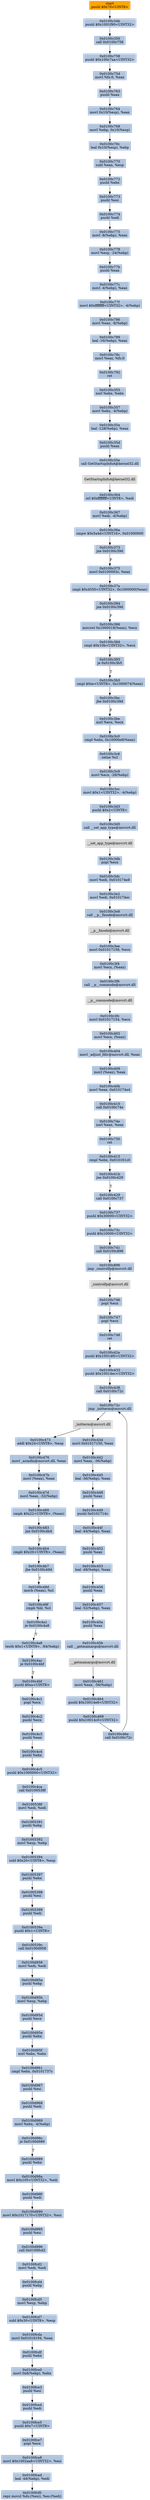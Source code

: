 digraph G {
node[shape=rectangle,style=filled,fillcolor=lightsteelblue,color=lightsteelblue]
bgcolor="transparent"
a0x0100c349pushl_0x70UINT8[label="start\npushl $0x70<UINT8>",color="lightgrey",fillcolor="orange"];
a0x0100c34bpushl_0x1001f90UINT32[label="0x0100c34b\npushl $0x1001f90<UINT32>"];
a0x0100c350call_0x0100c758[label="0x0100c350\ncall 0x0100c758"];
a0x0100c758pushl_0x100c7aaUINT32[label="0x0100c758\npushl $0x100c7aa<UINT32>"];
a0x0100c75dmovl_fs_0_eax[label="0x0100c75d\nmovl %fs:0, %eax"];
a0x0100c763pushl_eax[label="0x0100c763\npushl %eax"];
a0x0100c764movl_0x10esp__eax[label="0x0100c764\nmovl 0x10(%esp), %eax"];
a0x0100c768movl_ebp_0x10esp_[label="0x0100c768\nmovl %ebp, 0x10(%esp)"];
a0x0100c76cleal_0x10esp__ebp[label="0x0100c76c\nleal 0x10(%esp), %ebp"];
a0x0100c770subl_eax_esp[label="0x0100c770\nsubl %eax, %esp"];
a0x0100c772pushl_ebx[label="0x0100c772\npushl %ebx"];
a0x0100c773pushl_esi[label="0x0100c773\npushl %esi"];
a0x0100c774pushl_edi[label="0x0100c774\npushl %edi"];
a0x0100c775movl__8ebp__eax[label="0x0100c775\nmovl -8(%ebp), %eax"];
a0x0100c778movl_esp__24ebp_[label="0x0100c778\nmovl %esp, -24(%ebp)"];
a0x0100c77bpushl_eax[label="0x0100c77b\npushl %eax"];
a0x0100c77cmovl__4ebp__eax[label="0x0100c77c\nmovl -4(%ebp), %eax"];
a0x0100c77fmovl_0xffffffffUINT32__4ebp_[label="0x0100c77f\nmovl $0xffffffff<UINT32>, -4(%ebp)"];
a0x0100c786movl_eax__8ebp_[label="0x0100c786\nmovl %eax, -8(%ebp)"];
a0x0100c789leal__16ebp__eax[label="0x0100c789\nleal -16(%ebp), %eax"];
a0x0100c78cmovl_eax_fs_0[label="0x0100c78c\nmovl %eax, %fs:0"];
a0x0100c792ret[label="0x0100c792\nret"];
a0x0100c355xorl_ebx_ebx[label="0x0100c355\nxorl %ebx, %ebx"];
a0x0100c357movl_ebx__4ebp_[label="0x0100c357\nmovl %ebx, -4(%ebp)"];
a0x0100c35aleal__128ebp__eax[label="0x0100c35a\nleal -128(%ebp), %eax"];
a0x0100c35dpushl_eax[label="0x0100c35d\npushl %eax"];
a0x0100c35ecall_GetStartupInfoA_kernel32_dll[label="0x0100c35e\ncall GetStartupInfoA@kernel32.dll"];
GetStartupInfoA_kernel32_dll[label="GetStartupInfoA@kernel32.dll",color="lightgrey",fillcolor="lightgrey"];
a0x0100c364orl_0xffffffffUINT8_edi[label="0x0100c364\norl $0xffffffff<UINT8>, %edi"];
a0x0100c367movl_edi__4ebp_[label="0x0100c367\nmovl %edi, -4(%ebp)"];
a0x0100c36acmpw_0x5a4dUINT16_0x01000000[label="0x0100c36a\ncmpw $0x5a4d<UINT16>, 0x01000000"];
a0x0100c373jne_0x0100c39d[label="0x0100c373\njne 0x0100c39d"];
a0x0100c375movl_0x0100003c_eax[label="0x0100c375\nmovl 0x0100003c, %eax"];
a0x0100c37acmpl_0x4550UINT32_0x1000000eax_[label="0x0100c37a\ncmpl $0x4550<UINT32>, 0x1000000(%eax)"];
a0x0100c384jne_0x0100c39d[label="0x0100c384\njne 0x0100c39d"];
a0x0100c386movzwl_0x1000018eax__ecx[label="0x0100c386\nmovzwl 0x1000018(%eax), %ecx"];
a0x0100c38dcmpl_0x10bUINT32_ecx[label="0x0100c38d\ncmpl $0x10b<UINT32>, %ecx"];
a0x0100c393je_0x0100c3b5[label="0x0100c393\nje 0x0100c3b5"];
a0x0100c3b5cmpl_0xeUINT8_0x1000074eax_[label="0x0100c3b5\ncmpl $0xe<UINT8>, 0x1000074(%eax)"];
a0x0100c3bcjbe_0x0100c39d[label="0x0100c3bc\njbe 0x0100c39d"];
a0x0100c3bexorl_ecx_ecx[label="0x0100c3be\nxorl %ecx, %ecx"];
a0x0100c3c0cmpl_ebx_0x10000e8eax_[label="0x0100c3c0\ncmpl %ebx, 0x10000e8(%eax)"];
a0x0100c3c6setne_cl[label="0x0100c3c6\nsetne %cl"];
a0x0100c3c9movl_ecx__28ebp_[label="0x0100c3c9\nmovl %ecx, -28(%ebp)"];
a0x0100c3ccmovl_0x1UINT32__4ebp_[label="0x0100c3cc\nmovl $0x1<UINT32>, -4(%ebp)"];
a0x0100c3d3pushl_0x2UINT8[label="0x0100c3d3\npushl $0x2<UINT8>"];
a0x0100c3d5call___set_app_type_msvcrt_dll[label="0x0100c3d5\ncall __set_app_type@msvcrt.dll"];
a__set_app_type_msvcrt_dll[label="__set_app_type@msvcrt.dll",color="lightgrey",fillcolor="lightgrey"];
a0x0100c3dbpopl_ecx[label="0x0100c3db\npopl %ecx"];
a0x0100c3dcmovl_edi_0x010174e8[label="0x0100c3dc\nmovl %edi, 0x010174e8"];
a0x0100c3e2movl_edi_0x010174ec[label="0x0100c3e2\nmovl %edi, 0x010174ec"];
a0x0100c3e8call___p__fmode_msvcrt_dll[label="0x0100c3e8\ncall __p__fmode@msvcrt.dll"];
a__p__fmode_msvcrt_dll[label="__p__fmode@msvcrt.dll",color="lightgrey",fillcolor="lightgrey"];
a0x0100c3eemovl_0x01017158_ecx[label="0x0100c3ee\nmovl 0x01017158, %ecx"];
a0x0100c3f4movl_ecx_eax_[label="0x0100c3f4\nmovl %ecx, (%eax)"];
a0x0100c3f6call___p__commode_msvcrt_dll[label="0x0100c3f6\ncall __p__commode@msvcrt.dll"];
a__p__commode_msvcrt_dll[label="__p__commode@msvcrt.dll",color="lightgrey",fillcolor="lightgrey"];
a0x0100c3fcmovl_0x01017154_ecx[label="0x0100c3fc\nmovl 0x01017154, %ecx"];
a0x0100c402movl_ecx_eax_[label="0x0100c402\nmovl %ecx, (%eax)"];
a0x0100c404movl__adjust_fdiv_msvcrt_dll_eax[label="0x0100c404\nmovl _adjust_fdiv@msvcrt.dll, %eax"];
a0x0100c409movl_eax__eax[label="0x0100c409\nmovl (%eax), %eax"];
a0x0100c40bmovl_eax_0x010174e4[label="0x0100c40b\nmovl %eax, 0x010174e4"];
a0x0100c410call_0x0100c74e[label="0x0100c410\ncall 0x0100c74e"];
a0x0100c74exorl_eax_eax[label="0x0100c74e\nxorl %eax, %eax"];
a0x0100c750ret[label="0x0100c750\nret"];
a0x0100c415cmpl_ebx_0x010161c0[label="0x0100c415\ncmpl %ebx, 0x010161c0"];
a0x0100c41bjne_0x0100c429[label="0x0100c41b\njne 0x0100c429"];
a0x0100c429call_0x0100c737[label="0x0100c429\ncall 0x0100c737"];
a0x0100c737pushl_0x30000UINT32[label="0x0100c737\npushl $0x30000<UINT32>"];
a0x0100c73cpushl_0x10000UINT32[label="0x0100c73c\npushl $0x10000<UINT32>"];
a0x0100c741call_0x0100c896[label="0x0100c741\ncall 0x0100c896"];
a0x0100c896jmp__controlfp_msvcrt_dll[label="0x0100c896\njmp _controlfp@msvcrt.dll"];
a_controlfp_msvcrt_dll[label="_controlfp@msvcrt.dll",color="lightgrey",fillcolor="lightgrey"];
a0x0100c746popl_ecx[label="0x0100c746\npopl %ecx"];
a0x0100c747popl_ecx[label="0x0100c747\npopl %ecx"];
a0x0100c748ret[label="0x0100c748\nret"];
a0x0100c42epushl_0x10014f0UINT32[label="0x0100c42e\npushl $0x10014f0<UINT32>"];
a0x0100c433pushl_0x10014ecUINT32[label="0x0100c433\npushl $0x10014ec<UINT32>"];
a0x0100c438call_0x0100c72c[label="0x0100c438\ncall 0x0100c72c"];
a0x0100c72cjmp__initterm_msvcrt_dll[label="0x0100c72c\njmp _initterm@msvcrt.dll"];
a_initterm_msvcrt_dll[label="_initterm@msvcrt.dll",color="lightgrey",fillcolor="lightgrey"];
a0x0100c43dmovl_0x01017150_eax[label="0x0100c43d\nmovl 0x01017150, %eax"];
a0x0100c442movl_eax__36ebp_[label="0x0100c442\nmovl %eax, -36(%ebp)"];
a0x0100c445leal__36ebp__eax[label="0x0100c445\nleal -36(%ebp), %eax"];
a0x0100c448pushl_eax[label="0x0100c448\npushl %eax"];
a0x0100c449pushl_0x0101714c[label="0x0100c449\npushl 0x0101714c"];
a0x0100c44fleal__44ebp__eax[label="0x0100c44f\nleal -44(%ebp), %eax"];
a0x0100c452pushl_eax[label="0x0100c452\npushl %eax"];
a0x0100c453leal__48ebp__eax[label="0x0100c453\nleal -48(%ebp), %eax"];
a0x0100c456pushl_eax[label="0x0100c456\npushl %eax"];
a0x0100c457leal__52ebp__eax[label="0x0100c457\nleal -52(%ebp), %eax"];
a0x0100c45apushl_eax[label="0x0100c45a\npushl %eax"];
a0x0100c45bcall___getmainargs_msvcrt_dll[label="0x0100c45b\ncall __getmainargs@msvcrt.dll"];
a__getmainargs_msvcrt_dll[label="__getmainargs@msvcrt.dll",color="lightgrey",fillcolor="lightgrey"];
a0x0100c461movl_eax__56ebp_[label="0x0100c461\nmovl %eax, -56(%ebp)"];
a0x0100c464pushl_0x10014e8UINT32[label="0x0100c464\npushl $0x10014e8<UINT32>"];
a0x0100c469pushl_0x10014c0UINT32[label="0x0100c469\npushl $0x10014c0<UINT32>"];
a0x0100c46ecall_0x0100c72c[label="0x0100c46e\ncall 0x0100c72c"];
a0x0100c473addl_0x24UINT8_esp[label="0x0100c473\naddl $0x24<UINT8>, %esp"];
a0x0100c476movl__acmdln_msvcrt_dll_eax[label="0x0100c476\nmovl _acmdln@msvcrt.dll, %eax"];
a0x0100c47bmovl_eax__eax[label="0x0100c47b\nmovl (%eax), %eax"];
a0x0100c47dmovl_eax__32ebp_[label="0x0100c47d\nmovl %eax, -32(%ebp)"];
a0x0100c480cmpb_0x22UINT8_eax_[label="0x0100c480\ncmpb $0x22<UINT8>, (%eax)"];
a0x0100c483jne_0x0100c4b4[label="0x0100c483\njne 0x0100c4b4"];
a0x0100c4b4cmpb_0x20UINT8_eax_[label="0x0100c4b4\ncmpb $0x20<UINT8>, (%eax)"];
a0x0100c4b7jbe_0x0100c49d[label="0x0100c4b7\njbe 0x0100c49d"];
a0x0100c49dmovb_eax__cl[label="0x0100c49d\nmovb (%eax), %cl"];
a0x0100c49fcmpb_bl_cl[label="0x0100c49f\ncmpb %bl, %cl"];
a0x0100c4a1je_0x0100c4a8[label="0x0100c4a1\nje 0x0100c4a8"];
a0x0100c4a8testb_0x1UINT8__84ebp_[label="0x0100c4a8\ntestb $0x1<UINT8>, -84(%ebp)"];
a0x0100c4acje_0x0100c4bf[label="0x0100c4ac\nje 0x0100c4bf"];
a0x0100c4bfpushl_0xaUINT8[label="0x0100c4bf\npushl $0xa<UINT8>"];
a0x0100c4c1popl_ecx[label="0x0100c4c1\npopl %ecx"];
a0x0100c4c2pushl_ecx[label="0x0100c4c2\npushl %ecx"];
a0x0100c4c3pushl_eax[label="0x0100c4c3\npushl %eax"];
a0x0100c4c4pushl_ebx[label="0x0100c4c4\npushl %ebx"];
a0x0100c4c5pushl_0x1000000UINT32[label="0x0100c4c5\npushl $0x1000000<UINT32>"];
a0x0100c4cacall_0x0100538f[label="0x0100c4ca\ncall 0x0100538f"];
a0x0100538fmovl_edi_edi[label="0x0100538f\nmovl %edi, %edi"];
a0x01005391pushl_ebp[label="0x01005391\npushl %ebp"];
a0x01005392movl_esp_ebp[label="0x01005392\nmovl %esp, %ebp"];
a0x01005394subl_0x20UINT8_esp[label="0x01005394\nsubl $0x20<UINT8>, %esp"];
a0x01005397pushl_ebx[label="0x01005397\npushl %ebx"];
a0x01005398pushl_esi[label="0x01005398\npushl %esi"];
a0x01005399pushl_edi[label="0x01005399\npushl %edi"];
a0x0100539apushl_0x1UINT8[label="0x0100539a\npushl $0x1<UINT8>"];
a0x0100539ccall_0x0100d958[label="0x0100539c\ncall 0x0100d958"];
a0x0100d958movl_edi_edi[label="0x0100d958\nmovl %edi, %edi"];
a0x0100d95apushl_ebp[label="0x0100d95a\npushl %ebp"];
a0x0100d95bmovl_esp_ebp[label="0x0100d95b\nmovl %esp, %ebp"];
a0x0100d95dpushl_ecx[label="0x0100d95d\npushl %ecx"];
a0x0100d95epushl_ebx[label="0x0100d95e\npushl %ebx"];
a0x0100d95fxorl_ebx_ebx[label="0x0100d95f\nxorl %ebx, %ebx"];
a0x0100d961cmpl_ebx_0x0101737c[label="0x0100d961\ncmpl %ebx, 0x0101737c"];
a0x0100d967pushl_esi[label="0x0100d967\npushl %esi"];
a0x0100d968pushl_edi[label="0x0100d968\npushl %edi"];
a0x0100d969movl_ebx__4ebp_[label="0x0100d969\nmovl %ebx, -4(%ebp)"];
a0x0100d96cje_0x0100d989[label="0x0100d96c\nje 0x0100d989"];
a0x0100d989pushl_ebx[label="0x0100d989\npushl %ebx"];
a0x0100d98amovl_0x105UINT32_edi[label="0x0100d98a\nmovl $0x105<UINT32>, %edi"];
a0x0100d98fpushl_edi[label="0x0100d98f\npushl %edi"];
a0x0100d990movl_0x1017170UINT32_esi[label="0x0100d990\nmovl $0x1017170<UINT32>, %esi"];
a0x0100d995pushl_esi[label="0x0100d995\npushl %esi"];
a0x0100d996call_0x0100fcd2[label="0x0100d996\ncall 0x0100fcd2"];
a0x0100fcd2movl_edi_edi[label="0x0100fcd2\nmovl %edi, %edi"];
a0x0100fcd4pushl_ebp[label="0x0100fcd4\npushl %ebp"];
a0x0100fcd5movl_esp_ebp[label="0x0100fcd5\nmovl %esp, %ebp"];
a0x0100fcd7subl_0x30UINT8_esp[label="0x0100fcd7\nsubl $0x30<UINT8>, %esp"];
a0x0100fcdamovl_0x01016194_eax[label="0x0100fcda\nmovl 0x01016194, %eax"];
a0x0100fcdfpushl_ebx[label="0x0100fcdf\npushl %ebx"];
a0x0100fce0movl_0x8ebp__ebx[label="0x0100fce0\nmovl 0x8(%ebp), %ebx"];
a0x0100fce3pushl_esi[label="0x0100fce3\npushl %esi"];
a0x0100fce4pushl_edi[label="0x0100fce4\npushl %edi"];
a0x0100fce5pushl_0x7UINT8[label="0x0100fce5\npushl $0x7<UINT8>"];
a0x0100fce7popl_ecx[label="0x0100fce7\npopl %ecx"];
a0x0100fce8movl_0x1002aa8UINT32_esi[label="0x0100fce8\nmovl $0x1002aa8<UINT32>, %esi"];
a0x0100fcedleal__44ebp__edi[label="0x0100fced\nleal -44(%ebp), %edi"];
a0x0100fcf0repz_movsl_ds_esi__es_edi_[label="0x0100fcf0\nrepz movsl %ds:(%esi), %es:(%edi)"];
a0x0100c349pushl_0x70UINT8 -> a0x0100c34bpushl_0x1001f90UINT32 [color="#000000"];
a0x0100c34bpushl_0x1001f90UINT32 -> a0x0100c350call_0x0100c758 [color="#000000"];
a0x0100c350call_0x0100c758 -> a0x0100c758pushl_0x100c7aaUINT32 [color="#000000"];
a0x0100c758pushl_0x100c7aaUINT32 -> a0x0100c75dmovl_fs_0_eax [color="#000000"];
a0x0100c75dmovl_fs_0_eax -> a0x0100c763pushl_eax [color="#000000"];
a0x0100c763pushl_eax -> a0x0100c764movl_0x10esp__eax [color="#000000"];
a0x0100c764movl_0x10esp__eax -> a0x0100c768movl_ebp_0x10esp_ [color="#000000"];
a0x0100c768movl_ebp_0x10esp_ -> a0x0100c76cleal_0x10esp__ebp [color="#000000"];
a0x0100c76cleal_0x10esp__ebp -> a0x0100c770subl_eax_esp [color="#000000"];
a0x0100c770subl_eax_esp -> a0x0100c772pushl_ebx [color="#000000"];
a0x0100c772pushl_ebx -> a0x0100c773pushl_esi [color="#000000"];
a0x0100c773pushl_esi -> a0x0100c774pushl_edi [color="#000000"];
a0x0100c774pushl_edi -> a0x0100c775movl__8ebp__eax [color="#000000"];
a0x0100c775movl__8ebp__eax -> a0x0100c778movl_esp__24ebp_ [color="#000000"];
a0x0100c778movl_esp__24ebp_ -> a0x0100c77bpushl_eax [color="#000000"];
a0x0100c77bpushl_eax -> a0x0100c77cmovl__4ebp__eax [color="#000000"];
a0x0100c77cmovl__4ebp__eax -> a0x0100c77fmovl_0xffffffffUINT32__4ebp_ [color="#000000"];
a0x0100c77fmovl_0xffffffffUINT32__4ebp_ -> a0x0100c786movl_eax__8ebp_ [color="#000000"];
a0x0100c786movl_eax__8ebp_ -> a0x0100c789leal__16ebp__eax [color="#000000"];
a0x0100c789leal__16ebp__eax -> a0x0100c78cmovl_eax_fs_0 [color="#000000"];
a0x0100c78cmovl_eax_fs_0 -> a0x0100c792ret [color="#000000"];
a0x0100c792ret -> a0x0100c355xorl_ebx_ebx [color="#000000"];
a0x0100c355xorl_ebx_ebx -> a0x0100c357movl_ebx__4ebp_ [color="#000000"];
a0x0100c357movl_ebx__4ebp_ -> a0x0100c35aleal__128ebp__eax [color="#000000"];
a0x0100c35aleal__128ebp__eax -> a0x0100c35dpushl_eax [color="#000000"];
a0x0100c35dpushl_eax -> a0x0100c35ecall_GetStartupInfoA_kernel32_dll [color="#000000"];
a0x0100c35ecall_GetStartupInfoA_kernel32_dll -> GetStartupInfoA_kernel32_dll [color="#000000"];
GetStartupInfoA_kernel32_dll -> a0x0100c364orl_0xffffffffUINT8_edi [color="#000000"];
a0x0100c364orl_0xffffffffUINT8_edi -> a0x0100c367movl_edi__4ebp_ [color="#000000"];
a0x0100c367movl_edi__4ebp_ -> a0x0100c36acmpw_0x5a4dUINT16_0x01000000 [color="#000000"];
a0x0100c36acmpw_0x5a4dUINT16_0x01000000 -> a0x0100c373jne_0x0100c39d [color="#000000"];
a0x0100c373jne_0x0100c39d -> a0x0100c375movl_0x0100003c_eax [color="#000000",label="F"];
a0x0100c375movl_0x0100003c_eax -> a0x0100c37acmpl_0x4550UINT32_0x1000000eax_ [color="#000000"];
a0x0100c37acmpl_0x4550UINT32_0x1000000eax_ -> a0x0100c384jne_0x0100c39d [color="#000000"];
a0x0100c384jne_0x0100c39d -> a0x0100c386movzwl_0x1000018eax__ecx [color="#000000",label="F"];
a0x0100c386movzwl_0x1000018eax__ecx -> a0x0100c38dcmpl_0x10bUINT32_ecx [color="#000000"];
a0x0100c38dcmpl_0x10bUINT32_ecx -> a0x0100c393je_0x0100c3b5 [color="#000000"];
a0x0100c393je_0x0100c3b5 -> a0x0100c3b5cmpl_0xeUINT8_0x1000074eax_ [color="#000000",label="T"];
a0x0100c3b5cmpl_0xeUINT8_0x1000074eax_ -> a0x0100c3bcjbe_0x0100c39d [color="#000000"];
a0x0100c3bcjbe_0x0100c39d -> a0x0100c3bexorl_ecx_ecx [color="#000000",label="F"];
a0x0100c3bexorl_ecx_ecx -> a0x0100c3c0cmpl_ebx_0x10000e8eax_ [color="#000000"];
a0x0100c3c0cmpl_ebx_0x10000e8eax_ -> a0x0100c3c6setne_cl [color="#000000"];
a0x0100c3c6setne_cl -> a0x0100c3c9movl_ecx__28ebp_ [color="#000000"];
a0x0100c3c9movl_ecx__28ebp_ -> a0x0100c3ccmovl_0x1UINT32__4ebp_ [color="#000000"];
a0x0100c3ccmovl_0x1UINT32__4ebp_ -> a0x0100c3d3pushl_0x2UINT8 [color="#000000"];
a0x0100c3d3pushl_0x2UINT8 -> a0x0100c3d5call___set_app_type_msvcrt_dll [color="#000000"];
a0x0100c3d5call___set_app_type_msvcrt_dll -> a__set_app_type_msvcrt_dll [color="#000000"];
a__set_app_type_msvcrt_dll -> a0x0100c3dbpopl_ecx [color="#000000"];
a0x0100c3dbpopl_ecx -> a0x0100c3dcmovl_edi_0x010174e8 [color="#000000"];
a0x0100c3dcmovl_edi_0x010174e8 -> a0x0100c3e2movl_edi_0x010174ec [color="#000000"];
a0x0100c3e2movl_edi_0x010174ec -> a0x0100c3e8call___p__fmode_msvcrt_dll [color="#000000"];
a0x0100c3e8call___p__fmode_msvcrt_dll -> a__p__fmode_msvcrt_dll [color="#000000"];
a__p__fmode_msvcrt_dll -> a0x0100c3eemovl_0x01017158_ecx [color="#000000"];
a0x0100c3eemovl_0x01017158_ecx -> a0x0100c3f4movl_ecx_eax_ [color="#000000"];
a0x0100c3f4movl_ecx_eax_ -> a0x0100c3f6call___p__commode_msvcrt_dll [color="#000000"];
a0x0100c3f6call___p__commode_msvcrt_dll -> a__p__commode_msvcrt_dll [color="#000000"];
a__p__commode_msvcrt_dll -> a0x0100c3fcmovl_0x01017154_ecx [color="#000000"];
a0x0100c3fcmovl_0x01017154_ecx -> a0x0100c402movl_ecx_eax_ [color="#000000"];
a0x0100c402movl_ecx_eax_ -> a0x0100c404movl__adjust_fdiv_msvcrt_dll_eax [color="#000000"];
a0x0100c404movl__adjust_fdiv_msvcrt_dll_eax -> a0x0100c409movl_eax__eax [color="#000000"];
a0x0100c409movl_eax__eax -> a0x0100c40bmovl_eax_0x010174e4 [color="#000000"];
a0x0100c40bmovl_eax_0x010174e4 -> a0x0100c410call_0x0100c74e [color="#000000"];
a0x0100c410call_0x0100c74e -> a0x0100c74exorl_eax_eax [color="#000000"];
a0x0100c74exorl_eax_eax -> a0x0100c750ret [color="#000000"];
a0x0100c750ret -> a0x0100c415cmpl_ebx_0x010161c0 [color="#000000"];
a0x0100c415cmpl_ebx_0x010161c0 -> a0x0100c41bjne_0x0100c429 [color="#000000"];
a0x0100c41bjne_0x0100c429 -> a0x0100c429call_0x0100c737 [color="#000000",label="T"];
a0x0100c429call_0x0100c737 -> a0x0100c737pushl_0x30000UINT32 [color="#000000"];
a0x0100c737pushl_0x30000UINT32 -> a0x0100c73cpushl_0x10000UINT32 [color="#000000"];
a0x0100c73cpushl_0x10000UINT32 -> a0x0100c741call_0x0100c896 [color="#000000"];
a0x0100c741call_0x0100c896 -> a0x0100c896jmp__controlfp_msvcrt_dll [color="#000000"];
a0x0100c896jmp__controlfp_msvcrt_dll -> a_controlfp_msvcrt_dll [color="#000000"];
a_controlfp_msvcrt_dll -> a0x0100c746popl_ecx [color="#000000"];
a0x0100c746popl_ecx -> a0x0100c747popl_ecx [color="#000000"];
a0x0100c747popl_ecx -> a0x0100c748ret [color="#000000"];
a0x0100c748ret -> a0x0100c42epushl_0x10014f0UINT32 [color="#000000"];
a0x0100c42epushl_0x10014f0UINT32 -> a0x0100c433pushl_0x10014ecUINT32 [color="#000000"];
a0x0100c433pushl_0x10014ecUINT32 -> a0x0100c438call_0x0100c72c [color="#000000"];
a0x0100c438call_0x0100c72c -> a0x0100c72cjmp__initterm_msvcrt_dll [color="#000000"];
a0x0100c72cjmp__initterm_msvcrt_dll -> a_initterm_msvcrt_dll [color="#000000"];
a_initterm_msvcrt_dll -> a0x0100c43dmovl_0x01017150_eax [color="#000000"];
a0x0100c43dmovl_0x01017150_eax -> a0x0100c442movl_eax__36ebp_ [color="#000000"];
a0x0100c442movl_eax__36ebp_ -> a0x0100c445leal__36ebp__eax [color="#000000"];
a0x0100c445leal__36ebp__eax -> a0x0100c448pushl_eax [color="#000000"];
a0x0100c448pushl_eax -> a0x0100c449pushl_0x0101714c [color="#000000"];
a0x0100c449pushl_0x0101714c -> a0x0100c44fleal__44ebp__eax [color="#000000"];
a0x0100c44fleal__44ebp__eax -> a0x0100c452pushl_eax [color="#000000"];
a0x0100c452pushl_eax -> a0x0100c453leal__48ebp__eax [color="#000000"];
a0x0100c453leal__48ebp__eax -> a0x0100c456pushl_eax [color="#000000"];
a0x0100c456pushl_eax -> a0x0100c457leal__52ebp__eax [color="#000000"];
a0x0100c457leal__52ebp__eax -> a0x0100c45apushl_eax [color="#000000"];
a0x0100c45apushl_eax -> a0x0100c45bcall___getmainargs_msvcrt_dll [color="#000000"];
a0x0100c45bcall___getmainargs_msvcrt_dll -> a__getmainargs_msvcrt_dll [color="#000000"];
a__getmainargs_msvcrt_dll -> a0x0100c461movl_eax__56ebp_ [color="#000000"];
a0x0100c461movl_eax__56ebp_ -> a0x0100c464pushl_0x10014e8UINT32 [color="#000000"];
a0x0100c464pushl_0x10014e8UINT32 -> a0x0100c469pushl_0x10014c0UINT32 [color="#000000"];
a0x0100c469pushl_0x10014c0UINT32 -> a0x0100c46ecall_0x0100c72c [color="#000000"];
a0x0100c46ecall_0x0100c72c -> a0x0100c72cjmp__initterm_msvcrt_dll [color="#000000"];
a_initterm_msvcrt_dll -> a0x0100c473addl_0x24UINT8_esp [color="#000000"];
a0x0100c473addl_0x24UINT8_esp -> a0x0100c476movl__acmdln_msvcrt_dll_eax [color="#000000"];
a0x0100c476movl__acmdln_msvcrt_dll_eax -> a0x0100c47bmovl_eax__eax [color="#000000"];
a0x0100c47bmovl_eax__eax -> a0x0100c47dmovl_eax__32ebp_ [color="#000000"];
a0x0100c47dmovl_eax__32ebp_ -> a0x0100c480cmpb_0x22UINT8_eax_ [color="#000000"];
a0x0100c480cmpb_0x22UINT8_eax_ -> a0x0100c483jne_0x0100c4b4 [color="#000000"];
a0x0100c483jne_0x0100c4b4 -> a0x0100c4b4cmpb_0x20UINT8_eax_ [color="#000000",label="T"];
a0x0100c4b4cmpb_0x20UINT8_eax_ -> a0x0100c4b7jbe_0x0100c49d [color="#000000"];
a0x0100c4b7jbe_0x0100c49d -> a0x0100c49dmovb_eax__cl [color="#000000",label="T"];
a0x0100c49dmovb_eax__cl -> a0x0100c49fcmpb_bl_cl [color="#000000"];
a0x0100c49fcmpb_bl_cl -> a0x0100c4a1je_0x0100c4a8 [color="#000000"];
a0x0100c4a1je_0x0100c4a8 -> a0x0100c4a8testb_0x1UINT8__84ebp_ [color="#000000",label="T"];
a0x0100c4a8testb_0x1UINT8__84ebp_ -> a0x0100c4acje_0x0100c4bf [color="#000000"];
a0x0100c4acje_0x0100c4bf -> a0x0100c4bfpushl_0xaUINT8 [color="#000000",label="T"];
a0x0100c4bfpushl_0xaUINT8 -> a0x0100c4c1popl_ecx [color="#000000"];
a0x0100c4c1popl_ecx -> a0x0100c4c2pushl_ecx [color="#000000"];
a0x0100c4c2pushl_ecx -> a0x0100c4c3pushl_eax [color="#000000"];
a0x0100c4c3pushl_eax -> a0x0100c4c4pushl_ebx [color="#000000"];
a0x0100c4c4pushl_ebx -> a0x0100c4c5pushl_0x1000000UINT32 [color="#000000"];
a0x0100c4c5pushl_0x1000000UINT32 -> a0x0100c4cacall_0x0100538f [color="#000000"];
a0x0100c4cacall_0x0100538f -> a0x0100538fmovl_edi_edi [color="#000000"];
a0x0100538fmovl_edi_edi -> a0x01005391pushl_ebp [color="#000000"];
a0x01005391pushl_ebp -> a0x01005392movl_esp_ebp [color="#000000"];
a0x01005392movl_esp_ebp -> a0x01005394subl_0x20UINT8_esp [color="#000000"];
a0x01005394subl_0x20UINT8_esp -> a0x01005397pushl_ebx [color="#000000"];
a0x01005397pushl_ebx -> a0x01005398pushl_esi [color="#000000"];
a0x01005398pushl_esi -> a0x01005399pushl_edi [color="#000000"];
a0x01005399pushl_edi -> a0x0100539apushl_0x1UINT8 [color="#000000"];
a0x0100539apushl_0x1UINT8 -> a0x0100539ccall_0x0100d958 [color="#000000"];
a0x0100539ccall_0x0100d958 -> a0x0100d958movl_edi_edi [color="#000000"];
a0x0100d958movl_edi_edi -> a0x0100d95apushl_ebp [color="#000000"];
a0x0100d95apushl_ebp -> a0x0100d95bmovl_esp_ebp [color="#000000"];
a0x0100d95bmovl_esp_ebp -> a0x0100d95dpushl_ecx [color="#000000"];
a0x0100d95dpushl_ecx -> a0x0100d95epushl_ebx [color="#000000"];
a0x0100d95epushl_ebx -> a0x0100d95fxorl_ebx_ebx [color="#000000"];
a0x0100d95fxorl_ebx_ebx -> a0x0100d961cmpl_ebx_0x0101737c [color="#000000"];
a0x0100d961cmpl_ebx_0x0101737c -> a0x0100d967pushl_esi [color="#000000"];
a0x0100d967pushl_esi -> a0x0100d968pushl_edi [color="#000000"];
a0x0100d968pushl_edi -> a0x0100d969movl_ebx__4ebp_ [color="#000000"];
a0x0100d969movl_ebx__4ebp_ -> a0x0100d96cje_0x0100d989 [color="#000000"];
a0x0100d96cje_0x0100d989 -> a0x0100d989pushl_ebx [color="#000000",label="T"];
a0x0100d989pushl_ebx -> a0x0100d98amovl_0x105UINT32_edi [color="#000000"];
a0x0100d98amovl_0x105UINT32_edi -> a0x0100d98fpushl_edi [color="#000000"];
a0x0100d98fpushl_edi -> a0x0100d990movl_0x1017170UINT32_esi [color="#000000"];
a0x0100d990movl_0x1017170UINT32_esi -> a0x0100d995pushl_esi [color="#000000"];
a0x0100d995pushl_esi -> a0x0100d996call_0x0100fcd2 [color="#000000"];
a0x0100d996call_0x0100fcd2 -> a0x0100fcd2movl_edi_edi [color="#000000"];
a0x0100fcd2movl_edi_edi -> a0x0100fcd4pushl_ebp [color="#000000"];
a0x0100fcd4pushl_ebp -> a0x0100fcd5movl_esp_ebp [color="#000000"];
a0x0100fcd5movl_esp_ebp -> a0x0100fcd7subl_0x30UINT8_esp [color="#000000"];
a0x0100fcd7subl_0x30UINT8_esp -> a0x0100fcdamovl_0x01016194_eax [color="#000000"];
a0x0100fcdamovl_0x01016194_eax -> a0x0100fcdfpushl_ebx [color="#000000"];
a0x0100fcdfpushl_ebx -> a0x0100fce0movl_0x8ebp__ebx [color="#000000"];
a0x0100fce0movl_0x8ebp__ebx -> a0x0100fce3pushl_esi [color="#000000"];
a0x0100fce3pushl_esi -> a0x0100fce4pushl_edi [color="#000000"];
a0x0100fce4pushl_edi -> a0x0100fce5pushl_0x7UINT8 [color="#000000"];
a0x0100fce5pushl_0x7UINT8 -> a0x0100fce7popl_ecx [color="#000000"];
a0x0100fce7popl_ecx -> a0x0100fce8movl_0x1002aa8UINT32_esi [color="#000000"];
a0x0100fce8movl_0x1002aa8UINT32_esi -> a0x0100fcedleal__44ebp__edi [color="#000000"];
a0x0100fcedleal__44ebp__edi -> a0x0100fcf0repz_movsl_ds_esi__es_edi_ [color="#000000"];
}
